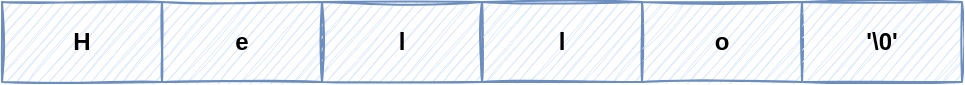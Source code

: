 <mxfile version="20.3.0" type="device"><diagram id="9iel5DqDVJa7fO-BY6bb" name="Page-1"><mxGraphModel dx="811" dy="517" grid="1" gridSize="10" guides="1" tooltips="1" connect="1" arrows="1" fold="1" page="1" pageScale="1" pageWidth="3300" pageHeight="4681" background="#ffffff" math="0" shadow="0"><root><mxCell id="0"/><mxCell id="1" parent="0"/><mxCell id="VQZ5AT2gVcNht3J8umjk-3" value="&lt;b&gt;o&lt;/b&gt;" style="rounded=0;whiteSpace=wrap;html=1;shadow=0;sketch=1;fillColor=#dae8fc;strokeColor=#6c8ebf;" parent="1" vertex="1"><mxGeometry x="480" y="240" width="80" height="40" as="geometry"/></mxCell><mxCell id="mobQxfhQJ_nUrLcXCn_J-5" value="&lt;b&gt;H&lt;/b&gt;" style="rounded=0;whiteSpace=wrap;html=1;shadow=0;sketch=1;fillColor=#dae8fc;strokeColor=#6c8ebf;" parent="1" vertex="1"><mxGeometry x="160" y="240" width="80" height="40" as="geometry"/></mxCell><mxCell id="mobQxfhQJ_nUrLcXCn_J-6" value="&lt;b&gt;l&lt;/b&gt;" style="rounded=0;whiteSpace=wrap;html=1;shadow=0;sketch=1;fillColor=#dae8fc;strokeColor=#6c8ebf;" parent="1" vertex="1"><mxGeometry x="320" y="240" width="80" height="40" as="geometry"/></mxCell><mxCell id="3UedzsdjXTERg_s2jN_8-1" value="&lt;b&gt;e&lt;/b&gt;" style="rounded=0;whiteSpace=wrap;html=1;shadow=0;sketch=1;fillColor=#dae8fc;strokeColor=#6c8ebf;" vertex="1" parent="1"><mxGeometry x="240" y="240" width="80" height="40" as="geometry"/></mxCell><mxCell id="3UedzsdjXTERg_s2jN_8-2" value="&lt;b&gt;l&lt;/b&gt;" style="rounded=0;whiteSpace=wrap;html=1;shadow=0;sketch=1;fillColor=#dae8fc;strokeColor=#6c8ebf;" vertex="1" parent="1"><mxGeometry x="400" y="240" width="80" height="40" as="geometry"/></mxCell><mxCell id="3UedzsdjXTERg_s2jN_8-3" value="&lt;b&gt;'\0'&lt;/b&gt;" style="rounded=0;whiteSpace=wrap;html=1;shadow=0;sketch=1;fillColor=#dae8fc;strokeColor=#6c8ebf;" vertex="1" parent="1"><mxGeometry x="560" y="240" width="80" height="40" as="geometry"/></mxCell></root></mxGraphModel></diagram></mxfile>